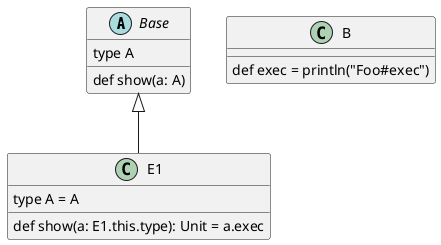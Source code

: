 @startuml


abstract class Base {
  type A

  def show(a: A)
}


class B {
  def exec = println("Foo#exec")
}

class E1 extends Base {
  type A = A

  def show(a: E1.this.type): Unit = a.exec
}


@enduml